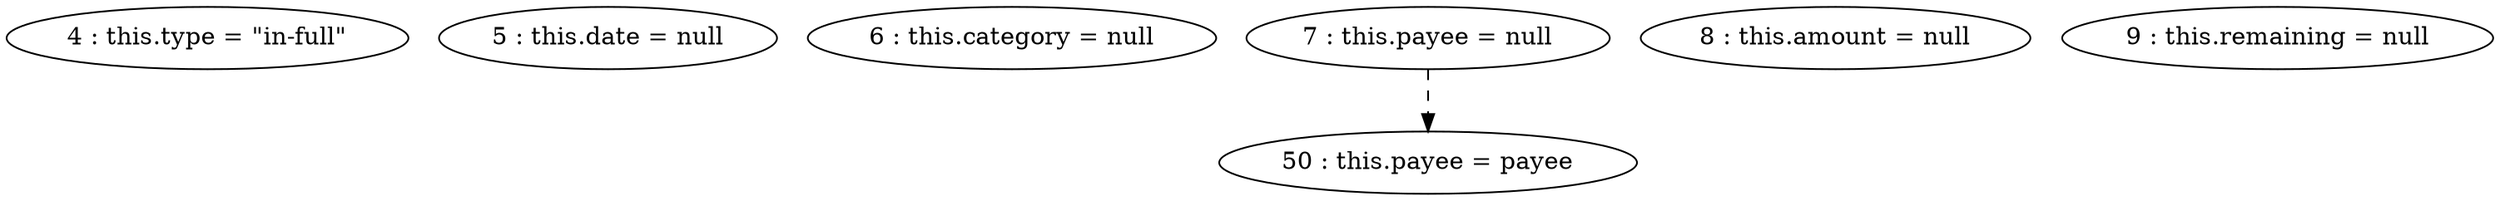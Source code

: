 digraph G {
"4 : this.type = \"in-full\""
"5 : this.date = null"
"6 : this.category = null"
"7 : this.payee = null"
"7 : this.payee = null" -> "50 : this.payee = payee" [style=dashed]
"8 : this.amount = null"
"9 : this.remaining = null"
"50 : this.payee = payee"
}